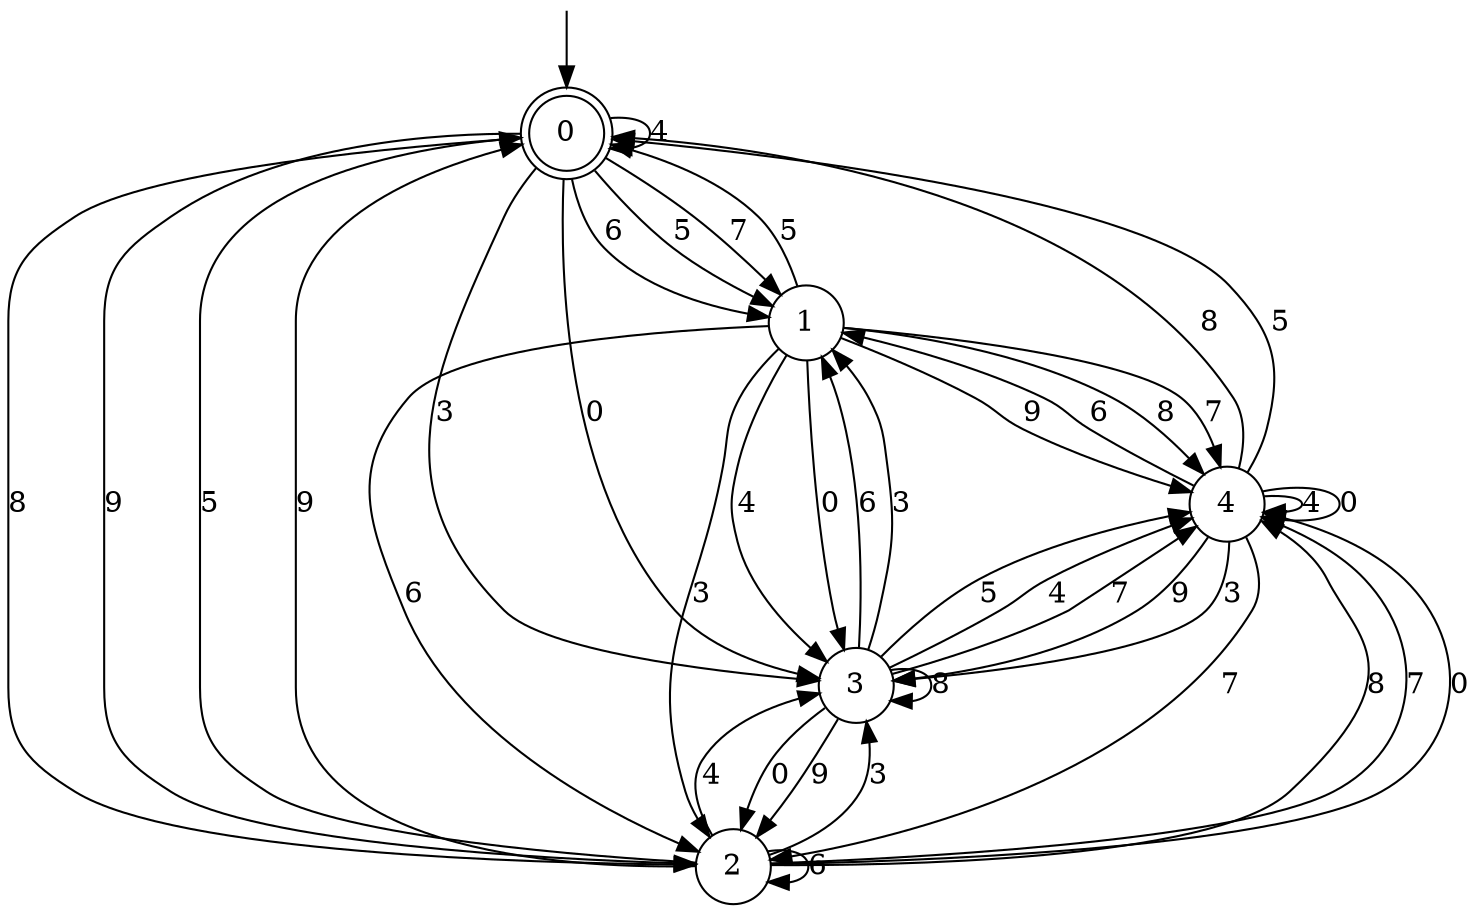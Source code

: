 digraph g {

	s0 [shape="doublecircle" label="0"];
	s1 [shape="circle" label="1"];
	s2 [shape="circle" label="2"];
	s3 [shape="circle" label="3"];
	s4 [shape="circle" label="4"];
	s0 -> s1 [label="6"];
	s0 -> s2 [label="8"];
	s0 -> s1 [label="5"];
	s0 -> s3 [label="3"];
	s0 -> s0 [label="4"];
	s0 -> s1 [label="7"];
	s0 -> s3 [label="0"];
	s0 -> s2 [label="9"];
	s1 -> s2 [label="6"];
	s1 -> s4 [label="8"];
	s1 -> s0 [label="5"];
	s1 -> s2 [label="3"];
	s1 -> s3 [label="4"];
	s1 -> s4 [label="7"];
	s1 -> s3 [label="0"];
	s1 -> s4 [label="9"];
	s2 -> s2 [label="6"];
	s2 -> s4 [label="8"];
	s2 -> s0 [label="5"];
	s2 -> s3 [label="3"];
	s2 -> s3 [label="4"];
	s2 -> s4 [label="7"];
	s2 -> s4 [label="0"];
	s2 -> s0 [label="9"];
	s3 -> s1 [label="6"];
	s3 -> s3 [label="8"];
	s3 -> s4 [label="5"];
	s3 -> s1 [label="3"];
	s3 -> s4 [label="4"];
	s3 -> s4 [label="7"];
	s3 -> s2 [label="0"];
	s3 -> s2 [label="9"];
	s4 -> s1 [label="6"];
	s4 -> s0 [label="8"];
	s4 -> s0 [label="5"];
	s4 -> s3 [label="3"];
	s4 -> s4 [label="4"];
	s4 -> s2 [label="7"];
	s4 -> s4 [label="0"];
	s4 -> s3 [label="9"];

__start0 [label="" shape="none" width="0" height="0"];
__start0 -> s0;

}

